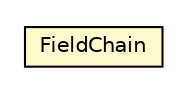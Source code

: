 #!/usr/local/bin/dot
#
# Class diagram 
# Generated by UMLGraph version R5_6-24-gf6e263 (http://www.umlgraph.org/)
#

digraph G {
	edge [fontname="Helvetica",fontsize=10,labelfontname="Helvetica",labelfontsize=10];
	node [fontname="Helvetica",fontsize=10,shape=plaintext];
	nodesep=0.25;
	ranksep=0.5;
	// com.orientechnologies.orient.core.sql.filter.OSQLFilterItemField.FieldChain
	c5802635 [label=<<table title="com.orientechnologies.orient.core.sql.filter.OSQLFilterItemField.FieldChain" border="0" cellborder="1" cellspacing="0" cellpadding="2" port="p" bgcolor="lemonChiffon" href="./OSQLFilterItemField.FieldChain.html">
		<tr><td><table border="0" cellspacing="0" cellpadding="1">
<tr><td align="center" balign="center"> FieldChain </td></tr>
		</table></td></tr>
		</table>>, URL="./OSQLFilterItemField.FieldChain.html", fontname="Helvetica", fontcolor="black", fontsize=10.0];
}


